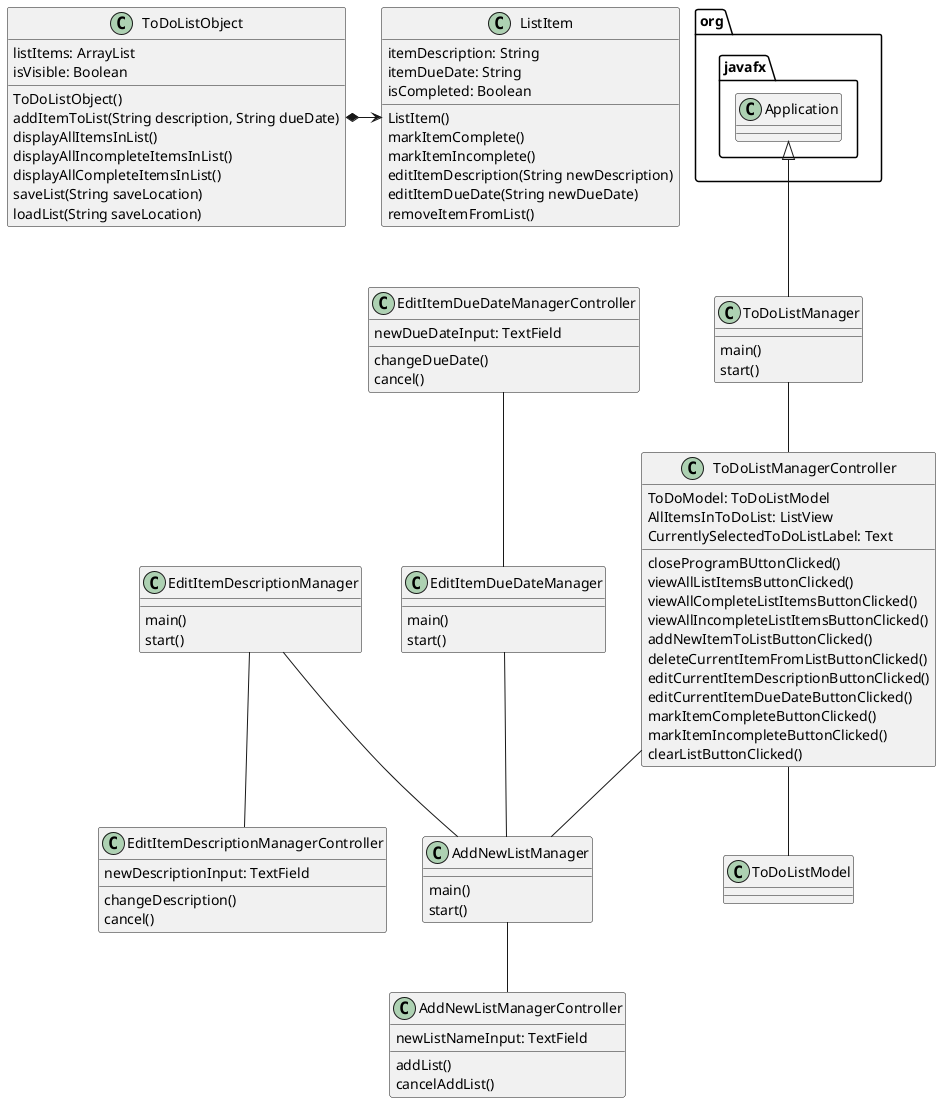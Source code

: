@startuml
'https://plantuml.com/class-diagram


class ToDoListManager{
    main()
    start()
}

class ToDoListManagerController{
    ToDoModel: ToDoListModel
    AllItemsInToDoList: ListView
    CurrentlySelectedToDoListLabel: Text

    closeProgramBUttonClicked()
    viewAllListItemsButtonClicked()
    viewAllCompleteListItemsButtonClicked()
    viewAllIncompleteListItemsButtonClicked()
    addNewItemToListButtonClicked()
    deleteCurrentItemFromListButtonClicked()
    editCurrentItemDescriptionButtonClicked()
    editCurrentItemDueDateButtonClicked()
    markItemCompleteButtonClicked()
    markItemIncompleteButtonClicked()
    clearListButtonClicked()

    'GUI event handelers'
}

class ToDoListObject{
    listItems: ArrayList
    isVisible: Boolean

    ToDoListObject()
    addItemToList(String description, String dueDate)
    displayAllItemsInList()
    displayAllIncompleteItemsInList()
    displayAllCompleteItemsInList()
    saveList(String saveLocation)
    loadList(String saveLocation)
}

class ListItem{
    itemDescription: String
    itemDueDate: String
    isCompleted: Boolean

    ListItem()
    markItemComplete()
    markItemIncomplete()
    editItemDescription(String newDescription)
    editItemDueDate(String newDueDate)
    removeItemFromList()
}

class AddNewListManager{

    main()
    start()

}

class AddNewListManagerController{
    newListNameInput: TextField

    addList()
    cancelAddList()
}

class EditItemDescriptionManager{
    main()
    start()
}

class EditItemDescriptionManagerController{
    newDescriptionInput: TextField

    changeDescription()
    cancel()
}

class EditItemDueDateManager{
    main()
    start()
}

class EditItemDueDateManagerController{
    newDueDateInput: TextField

    changeDueDate()
    cancel()
}

org.javafx.Application <|-- ToDoListManager
ToDoListManager-- ToDoListManagerController
ToDoListManagerController -- ToDoListModel
ToDoListObject *-> ListItem

ToDoListManagerController -- AddNewListManager
AddNewListManager -- AddNewListManagerController

EditItemDescriptionManager -- AddNewListManager
EditItemDescriptionManager -- EditItemDescriptionManagerController

EditItemDueDateManager -- AddNewListManager
EditItemDueDateManagerController --EditItemDueDateManager


@enduml